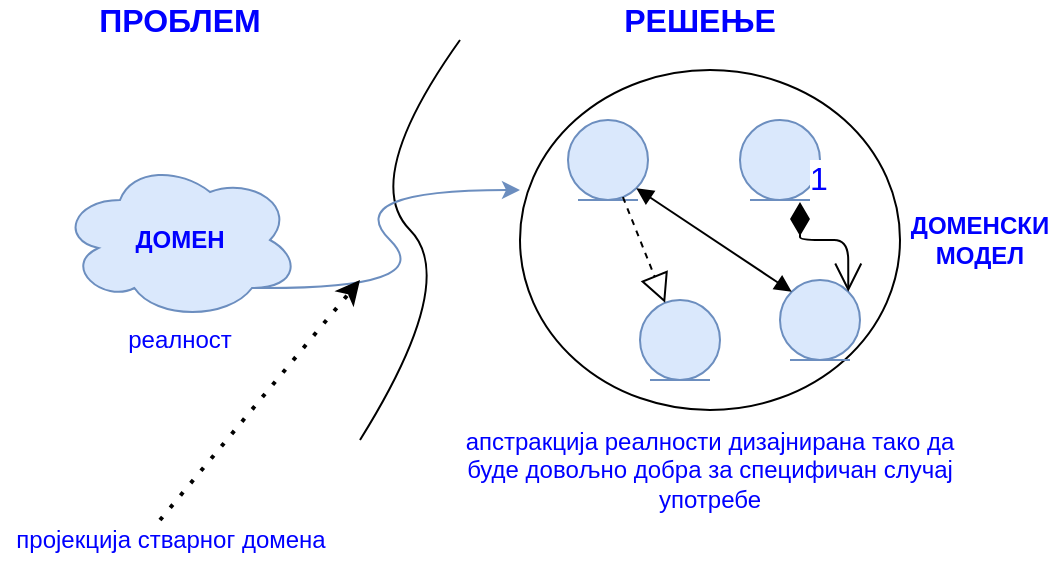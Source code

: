 <mxfile version="14.4.2" type="device"><diagram id="KTFsRmKEPyReyU-q8aOq" name="Page-1"><mxGraphModel dx="868" dy="393" grid="1" gridSize="10" guides="1" tooltips="1" connect="1" arrows="1" fold="1" page="1" pageScale="1" pageWidth="827" pageHeight="1169" background="none" math="0" shadow="0"><root><mxCell id="0"/><mxCell id="1" parent="0"/><mxCell id="Bh4ArDxReYLGsk9lFwI3-24" value="" style="ellipse;whiteSpace=wrap;html=1;fontSize=16;fontColor=#0000FF;fillColor=none;" parent="1" vertex="1"><mxGeometry x="370" y="145" width="190" height="170" as="geometry"/></mxCell><mxCell id="Bh4ArDxReYLGsk9lFwI3-1" value="" style="ellipse;shape=cloud;whiteSpace=wrap;html=1;fillColor=#dae8fc;strokeColor=#6c8ebf;" parent="1" vertex="1"><mxGeometry x="140" y="190" width="120" height="80" as="geometry"/></mxCell><mxCell id="Bh4ArDxReYLGsk9lFwI3-3" value="ДОМЕН" style="text;html=1;strokeColor=none;fillColor=none;align=center;verticalAlign=middle;whiteSpace=wrap;rounded=0;fontColor=#0000FF;fontStyle=1" parent="1" vertex="1"><mxGeometry x="180" y="220" width="40" height="20" as="geometry"/></mxCell><mxCell id="Bh4ArDxReYLGsk9lFwI3-4" value="реалност" style="text;html=1;align=center;verticalAlign=middle;whiteSpace=wrap;rounded=0;fontColor=#0000FF;" parent="1" vertex="1"><mxGeometry x="180" y="270" width="40" height="20" as="geometry"/></mxCell><mxCell id="Bh4ArDxReYLGsk9lFwI3-5" value="&lt;b style=&quot;font-size: 16px;&quot;&gt;ПРОБЛЕМ&lt;/b&gt;" style="text;html=1;strokeColor=none;fillColor=none;align=center;verticalAlign=middle;whiteSpace=wrap;rounded=0;fontColor=#0000FF;fontSize=16;" parent="1" vertex="1"><mxGeometry x="180" y="110" width="40" height="20" as="geometry"/></mxCell><mxCell id="Bh4ArDxReYLGsk9lFwI3-6" value="" style="curved=1;endArrow=none;html=1;fontSize=16;fontColor=#0000FF;endFill=0;" parent="1" edge="1"><mxGeometry width="50" height="50" relative="1" as="geometry"><mxPoint x="290" y="330" as="sourcePoint"/><mxPoint x="340" y="130" as="targetPoint"/><Array as="points"><mxPoint x="340" y="250"/><mxPoint x="290" y="200"/></Array></mxGeometry></mxCell><mxCell id="Bh4ArDxReYLGsk9lFwI3-7" value="&lt;b&gt;РЕШЕЊЕ&lt;/b&gt;" style="text;html=1;strokeColor=none;fillColor=none;align=center;verticalAlign=middle;whiteSpace=wrap;rounded=0;fontSize=16;fontColor=#0000FF;" parent="1" vertex="1"><mxGeometry x="440" y="110" width="40" height="20" as="geometry"/></mxCell><mxCell id="Bh4ArDxReYLGsk9lFwI3-9" value="" style="ellipse;shape=umlEntity;whiteSpace=wrap;html=1;fontSize=16;fillColor=#dae8fc;strokeColor=#6c8ebf;" parent="1" vertex="1"><mxGeometry x="480" y="170" width="40" height="40" as="geometry"/></mxCell><mxCell id="Bh4ArDxReYLGsk9lFwI3-10" value="" style="ellipse;shape=umlEntity;whiteSpace=wrap;html=1;fontSize=16;fillColor=#dae8fc;strokeColor=#6c8ebf;" parent="1" vertex="1"><mxGeometry x="500" y="250" width="40" height="40" as="geometry"/></mxCell><mxCell id="Bh4ArDxReYLGsk9lFwI3-11" value="" style="ellipse;shape=umlEntity;whiteSpace=wrap;html=1;fontSize=16;fillColor=#dae8fc;strokeColor=#6c8ebf;" parent="1" vertex="1"><mxGeometry x="430" y="260" width="40" height="40" as="geometry"/></mxCell><mxCell id="Bh4ArDxReYLGsk9lFwI3-12" value="" style="ellipse;shape=umlEntity;whiteSpace=wrap;html=1;fontSize=16;fillColor=#dae8fc;strokeColor=#6c8ebf;" parent="1" vertex="1"><mxGeometry x="394" y="170" width="40" height="40" as="geometry"/></mxCell><mxCell id="Bh4ArDxReYLGsk9lFwI3-13" value="" style="endArrow=block;startArrow=block;endFill=1;startFill=1;html=1;fontSize=16;fontColor=#0000FF;exitX=1;exitY=1;exitDx=0;exitDy=0;entryX=0;entryY=0;entryDx=0;entryDy=0;" parent="1" source="Bh4ArDxReYLGsk9lFwI3-12" target="Bh4ArDxReYLGsk9lFwI3-10" edge="1"><mxGeometry width="160" relative="1" as="geometry"><mxPoint x="330" y="240" as="sourcePoint"/><mxPoint x="490" y="240" as="targetPoint"/></mxGeometry></mxCell><mxCell id="Bh4ArDxReYLGsk9lFwI3-18" value="1" style="endArrow=open;html=1;endSize=12;startArrow=diamondThin;startSize=14;startFill=1;edgeStyle=orthogonalEdgeStyle;align=left;verticalAlign=bottom;fontSize=16;fontColor=#0000FF;exitX=0.75;exitY=1.025;exitDx=0;exitDy=0;exitPerimeter=0;entryX=1;entryY=0;entryDx=0;entryDy=0;" parent="1" source="Bh4ArDxReYLGsk9lFwI3-9" target="Bh4ArDxReYLGsk9lFwI3-10" edge="1"><mxGeometry x="-1" y="3" relative="1" as="geometry"><mxPoint x="330" y="240" as="sourcePoint"/><mxPoint x="490" y="240" as="targetPoint"/></mxGeometry></mxCell><mxCell id="Bh4ArDxReYLGsk9lFwI3-23" value="" style="endArrow=block;dashed=1;endFill=0;endSize=12;html=1;fontSize=16;fontColor=#0000FF;" parent="1" source="Bh4ArDxReYLGsk9lFwI3-12" target="Bh4ArDxReYLGsk9lFwI3-11" edge="1"><mxGeometry width="160" relative="1" as="geometry"><mxPoint x="330" y="240" as="sourcePoint"/><mxPoint x="490" y="240" as="targetPoint"/></mxGeometry></mxCell><mxCell id="Bh4ArDxReYLGsk9lFwI3-28" value="" style="curved=1;endArrow=classic;html=1;fontSize=16;fontColor=#0000FF;entryX=0;entryY=0.353;entryDx=0;entryDy=0;entryPerimeter=0;exitX=0.8;exitY=0.8;exitDx=0;exitDy=0;exitPerimeter=0;fillColor=#dae8fc;strokeColor=#6c8ebf;" parent="1" source="Bh4ArDxReYLGsk9lFwI3-1" target="Bh4ArDxReYLGsk9lFwI3-24" edge="1"><mxGeometry width="50" height="50" relative="1" as="geometry"><mxPoint x="280" y="255" as="sourcePoint"/><mxPoint x="330" y="205" as="targetPoint"/><Array as="points"><mxPoint x="330" y="255"/><mxPoint x="280" y="205"/></Array></mxGeometry></mxCell><mxCell id="Bh4ArDxReYLGsk9lFwI3-29" value="апстракција реалности дизајнирана тако да буде довољно добра за специфичан случај употребе" style="text;html=1;strokeColor=none;fillColor=none;align=center;verticalAlign=middle;whiteSpace=wrap;rounded=0;fontSize=12;fontColor=#0000FF;" parent="1" vertex="1"><mxGeometry x="340" y="310" width="250" height="70" as="geometry"/></mxCell><mxCell id="Bh4ArDxReYLGsk9lFwI3-30" value="" style="endArrow=classic;dashed=1;html=1;dashPattern=1 3;strokeWidth=2;fontSize=12;fontColor=#0000FF;endFill=1;" parent="1" edge="1"><mxGeometry width="50" height="50" relative="1" as="geometry"><mxPoint x="190" y="370" as="sourcePoint"/><mxPoint x="290" y="250" as="targetPoint"/></mxGeometry></mxCell><mxCell id="Bh4ArDxReYLGsk9lFwI3-32" value="пројекција стварног домена" style="text;html=1;align=center;verticalAlign=middle;resizable=0;points=[];autosize=1;fontSize=12;fontColor=#0000FF;" parent="1" vertex="1"><mxGeometry x="110" y="370" width="170" height="20" as="geometry"/></mxCell><mxCell id="Bh4ArDxReYLGsk9lFwI3-33" value="&lt;b&gt;ДОМЕНСКИ&lt;br&gt;МОДЕЛ&lt;/b&gt;" style="text;html=1;strokeColor=none;fillColor=none;align=center;verticalAlign=middle;whiteSpace=wrap;rounded=0;fontSize=12;fontColor=#0000FF;" parent="1" vertex="1"><mxGeometry x="580" y="220" width="40" height="20" as="geometry"/></mxCell></root></mxGraphModel></diagram></mxfile>